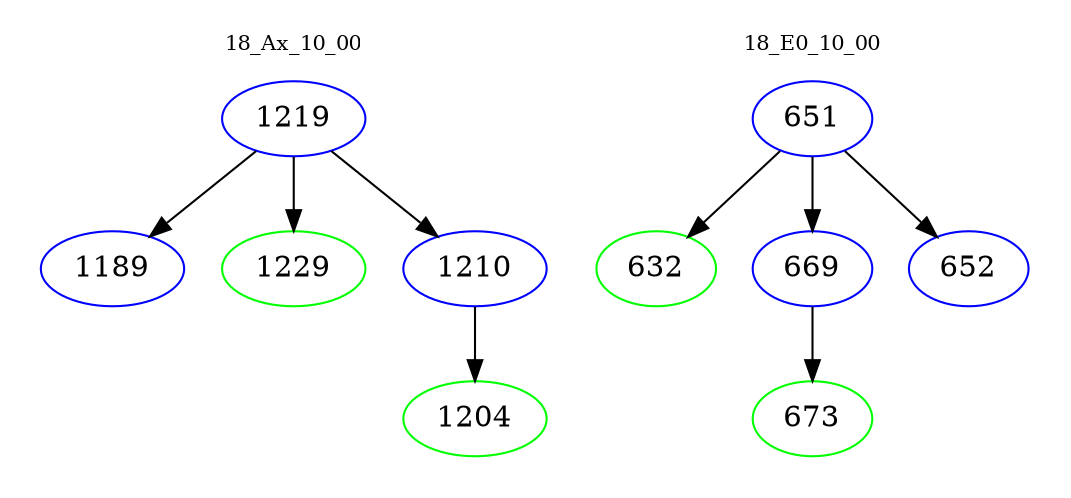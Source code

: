 digraph{
subgraph cluster_0 {
color = white
label = "18_Ax_10_00";
fontsize=10;
T0_1219 [label="1219", color="blue"]
T0_1219 -> T0_1189 [color="black"]
T0_1189 [label="1189", color="blue"]
T0_1219 -> T0_1229 [color="black"]
T0_1229 [label="1229", color="green"]
T0_1219 -> T0_1210 [color="black"]
T0_1210 [label="1210", color="blue"]
T0_1210 -> T0_1204 [color="black"]
T0_1204 [label="1204", color="green"]
}
subgraph cluster_1 {
color = white
label = "18_E0_10_00";
fontsize=10;
T1_651 [label="651", color="blue"]
T1_651 -> T1_632 [color="black"]
T1_632 [label="632", color="green"]
T1_651 -> T1_669 [color="black"]
T1_669 [label="669", color="blue"]
T1_669 -> T1_673 [color="black"]
T1_673 [label="673", color="green"]
T1_651 -> T1_652 [color="black"]
T1_652 [label="652", color="blue"]
}
}
